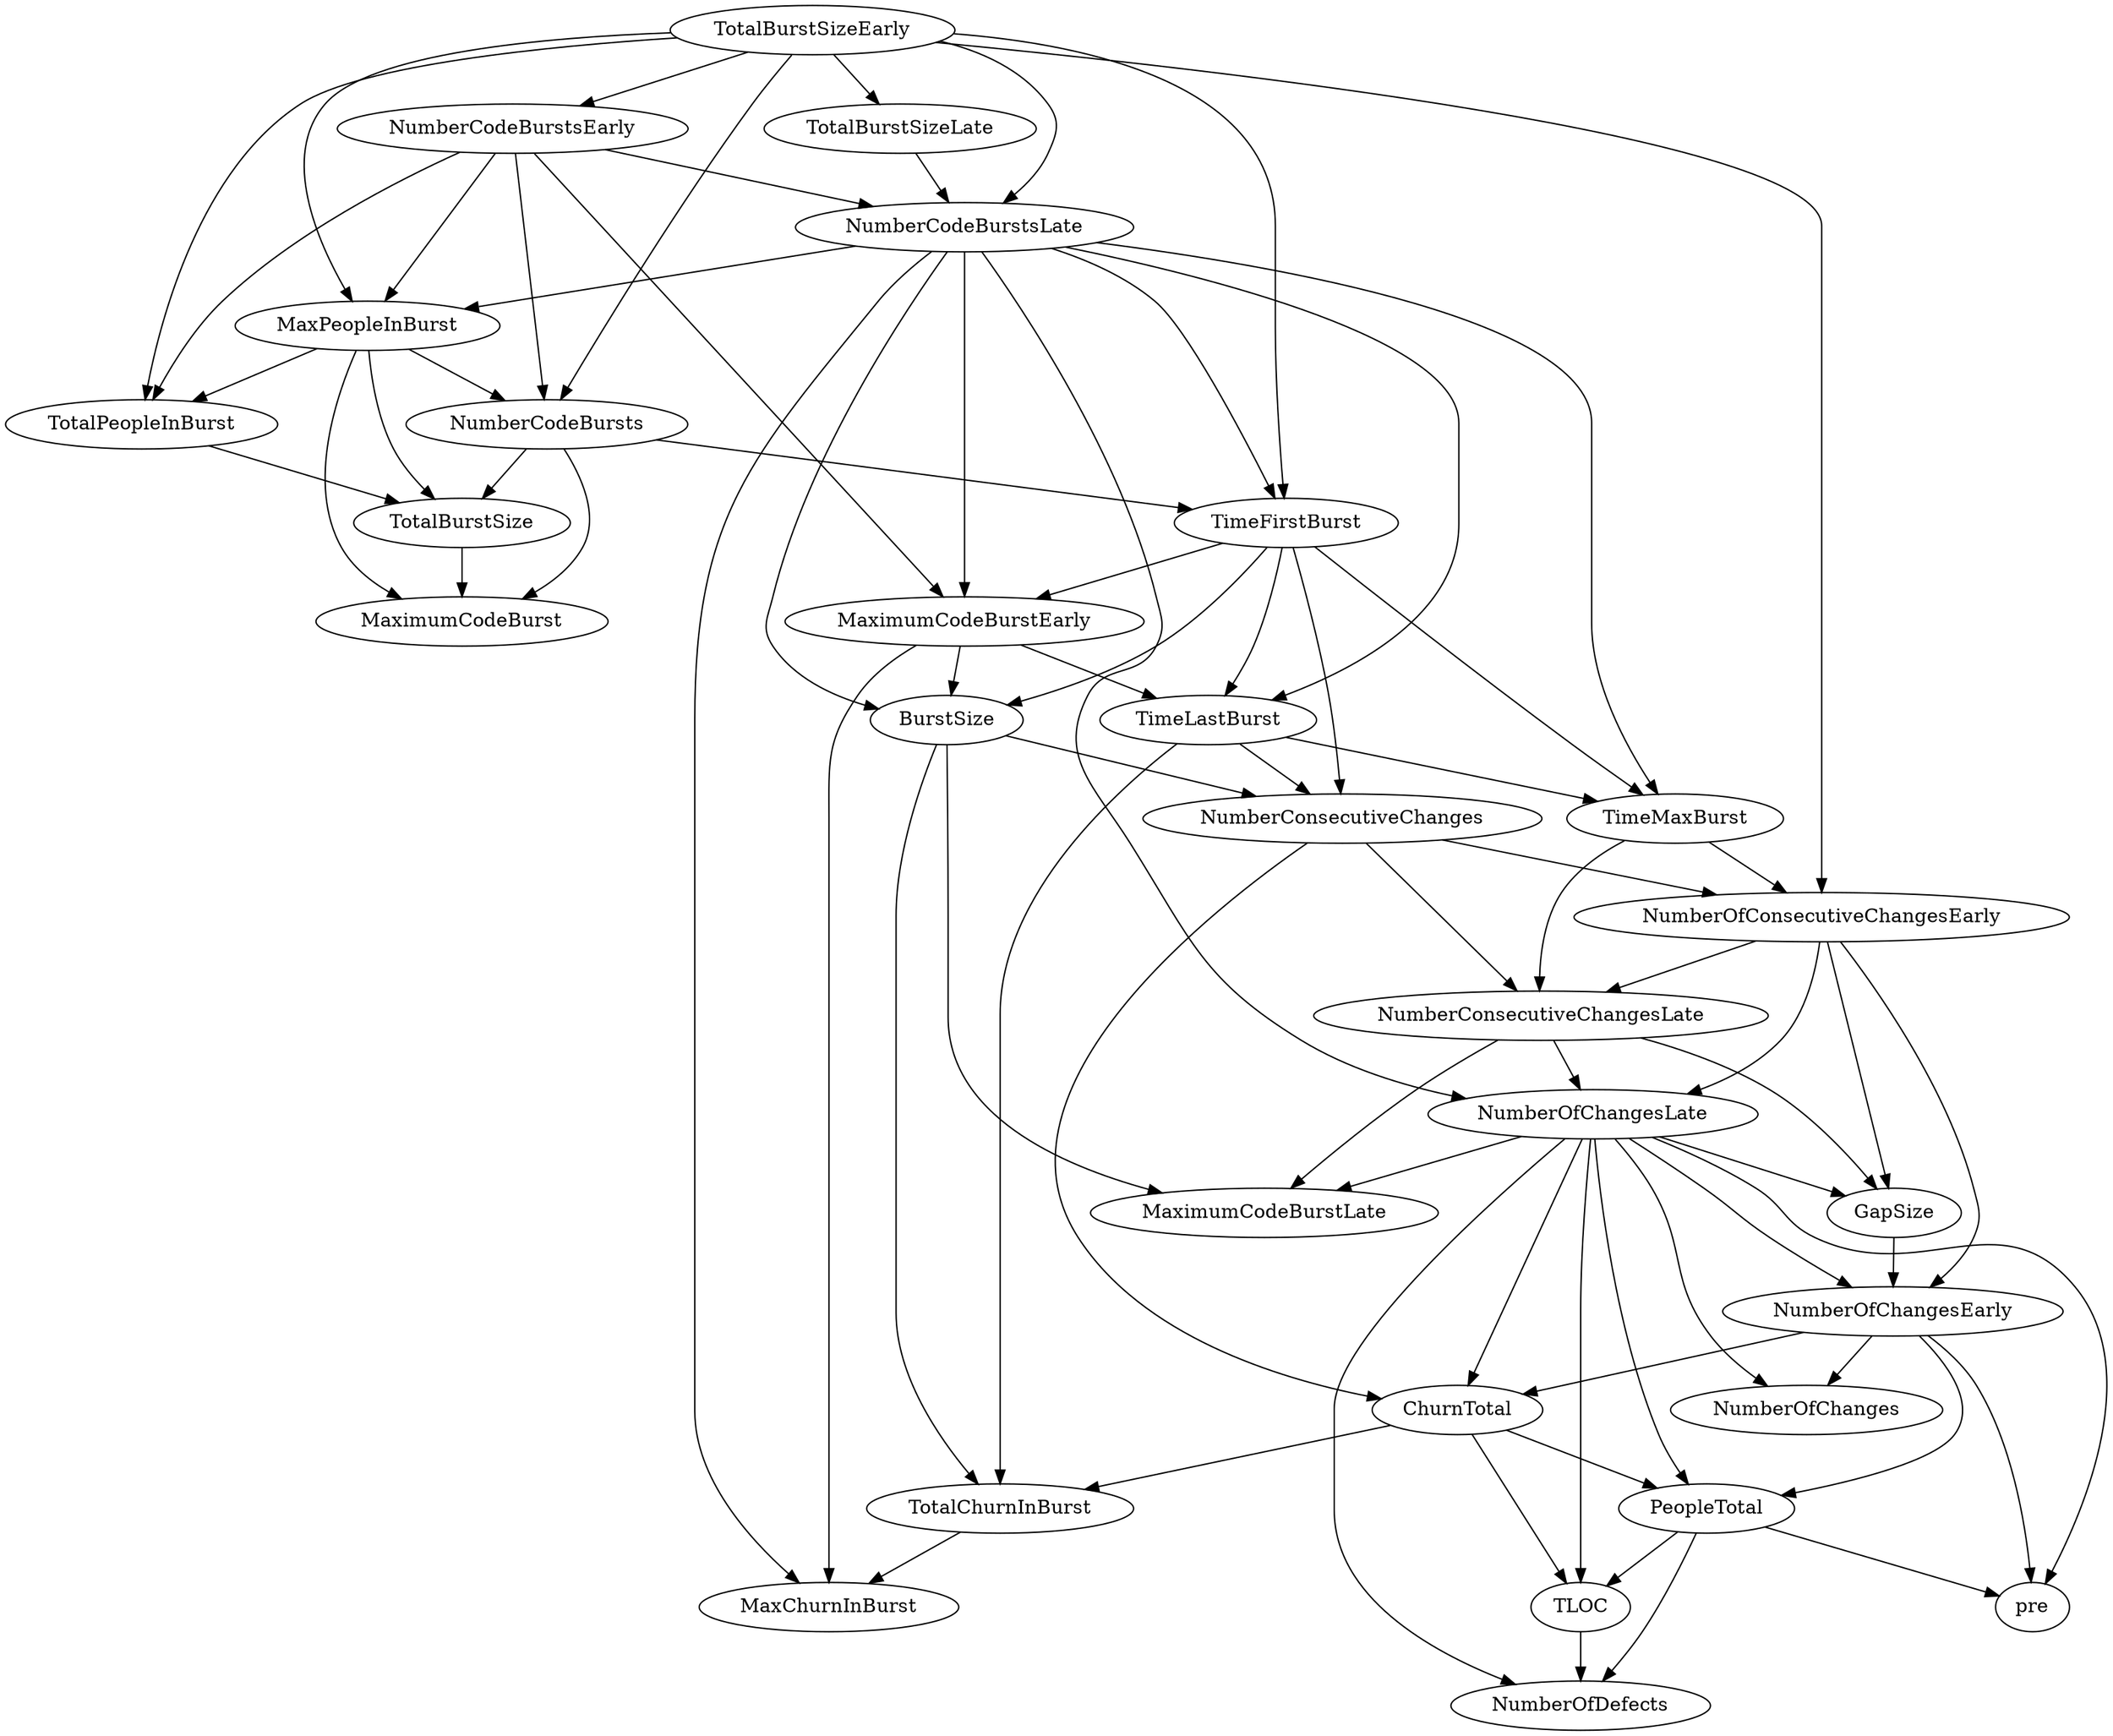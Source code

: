 digraph {
   TotalPeopleInBurst;
   MaximumCodeBurstLate;
   NumberOfChanges;
   MaxPeopleInBurst;
   TotalBurstSizeLate;
   NumberCodeBurstsLate;
   NumberOfChangesLate;
   NumberOfChangesEarly;
   MaxChurnInBurst;
   MaximumCodeBurstEarly;
   NumberCodeBurstsEarly;
   TimeFirstBurst;
   TotalChurnInBurst;
   ChurnTotal;
   MaximumCodeBurst;
   NumberOfConsecutiveChangesEarly;
   NumberConsecutiveChangesLate;
   TotalBurstSizeEarly;
   TotalBurstSize;
   TimeMaxBurst;
   NumberConsecutiveChanges;
   TimeLastBurst;
   NumberCodeBursts;
   PeopleTotal;
   pre;
   NumberOfDefects;
   TLOC;
   GapSize;
   BurstSize;
   TotalPeopleInBurst -> TotalBurstSize;
   MaxPeopleInBurst -> TotalPeopleInBurst;
   MaxPeopleInBurst -> MaximumCodeBurst;
   MaxPeopleInBurst -> TotalBurstSize;
   MaxPeopleInBurst -> NumberCodeBursts;
   TotalBurstSizeLate -> NumberCodeBurstsLate;
   NumberCodeBurstsLate -> MaxPeopleInBurst;
   NumberCodeBurstsLate -> NumberOfChangesLate;
   NumberCodeBurstsLate -> MaxChurnInBurst;
   NumberCodeBurstsLate -> MaximumCodeBurstEarly;
   NumberCodeBurstsLate -> TimeFirstBurst;
   NumberCodeBurstsLate -> TimeMaxBurst;
   NumberCodeBurstsLate -> TimeLastBurst;
   NumberCodeBurstsLate -> BurstSize;
   NumberOfChangesLate -> MaximumCodeBurstLate;
   NumberOfChangesLate -> NumberOfChanges;
   NumberOfChangesLate -> NumberOfChangesEarly;
   NumberOfChangesLate -> ChurnTotal;
   NumberOfChangesLate -> PeopleTotal;
   NumberOfChangesLate -> pre;
   NumberOfChangesLate -> NumberOfDefects;
   NumberOfChangesLate -> TLOC;
   NumberOfChangesLate -> GapSize;
   NumberOfChangesEarly -> NumberOfChanges;
   NumberOfChangesEarly -> ChurnTotal;
   NumberOfChangesEarly -> PeopleTotal;
   NumberOfChangesEarly -> pre;
   MaximumCodeBurstEarly -> MaxChurnInBurst;
   MaximumCodeBurstEarly -> TimeLastBurst;
   MaximumCodeBurstEarly -> BurstSize;
   NumberCodeBurstsEarly -> TotalPeopleInBurst;
   NumberCodeBurstsEarly -> MaxPeopleInBurst;
   NumberCodeBurstsEarly -> NumberCodeBurstsLate;
   NumberCodeBurstsEarly -> MaximumCodeBurstEarly;
   NumberCodeBurstsEarly -> NumberCodeBursts;
   TimeFirstBurst -> MaximumCodeBurstEarly;
   TimeFirstBurst -> TimeMaxBurst;
   TimeFirstBurst -> NumberConsecutiveChanges;
   TimeFirstBurst -> TimeLastBurst;
   TimeFirstBurst -> BurstSize;
   TotalChurnInBurst -> MaxChurnInBurst;
   ChurnTotal -> TotalChurnInBurst;
   ChurnTotal -> PeopleTotal;
   ChurnTotal -> TLOC;
   NumberOfConsecutiveChangesEarly -> NumberOfChangesLate;
   NumberOfConsecutiveChangesEarly -> NumberOfChangesEarly;
   NumberOfConsecutiveChangesEarly -> NumberConsecutiveChangesLate;
   NumberOfConsecutiveChangesEarly -> GapSize;
   NumberConsecutiveChangesLate -> MaximumCodeBurstLate;
   NumberConsecutiveChangesLate -> NumberOfChangesLate;
   NumberConsecutiveChangesLate -> GapSize;
   TotalBurstSizeEarly -> TotalPeopleInBurst;
   TotalBurstSizeEarly -> MaxPeopleInBurst;
   TotalBurstSizeEarly -> TotalBurstSizeLate;
   TotalBurstSizeEarly -> NumberCodeBurstsLate;
   TotalBurstSizeEarly -> NumberCodeBurstsEarly;
   TotalBurstSizeEarly -> TimeFirstBurst;
   TotalBurstSizeEarly -> NumberOfConsecutiveChangesEarly;
   TotalBurstSizeEarly -> NumberCodeBursts;
   TotalBurstSize -> MaximumCodeBurst;
   TimeMaxBurst -> NumberOfConsecutiveChangesEarly;
   TimeMaxBurst -> NumberConsecutiveChangesLate;
   NumberConsecutiveChanges -> ChurnTotal;
   NumberConsecutiveChanges -> NumberOfConsecutiveChangesEarly;
   NumberConsecutiveChanges -> NumberConsecutiveChangesLate;
   TimeLastBurst -> TotalChurnInBurst;
   TimeLastBurst -> TimeMaxBurst;
   TimeLastBurst -> NumberConsecutiveChanges;
   NumberCodeBursts -> TimeFirstBurst;
   NumberCodeBursts -> MaximumCodeBurst;
   NumberCodeBursts -> TotalBurstSize;
   PeopleTotal -> pre;
   PeopleTotal -> NumberOfDefects;
   PeopleTotal -> TLOC;
   TLOC -> NumberOfDefects;
   GapSize -> NumberOfChangesEarly;
   BurstSize -> MaximumCodeBurstLate;
   BurstSize -> TotalChurnInBurst;
   BurstSize -> NumberConsecutiveChanges;
}
